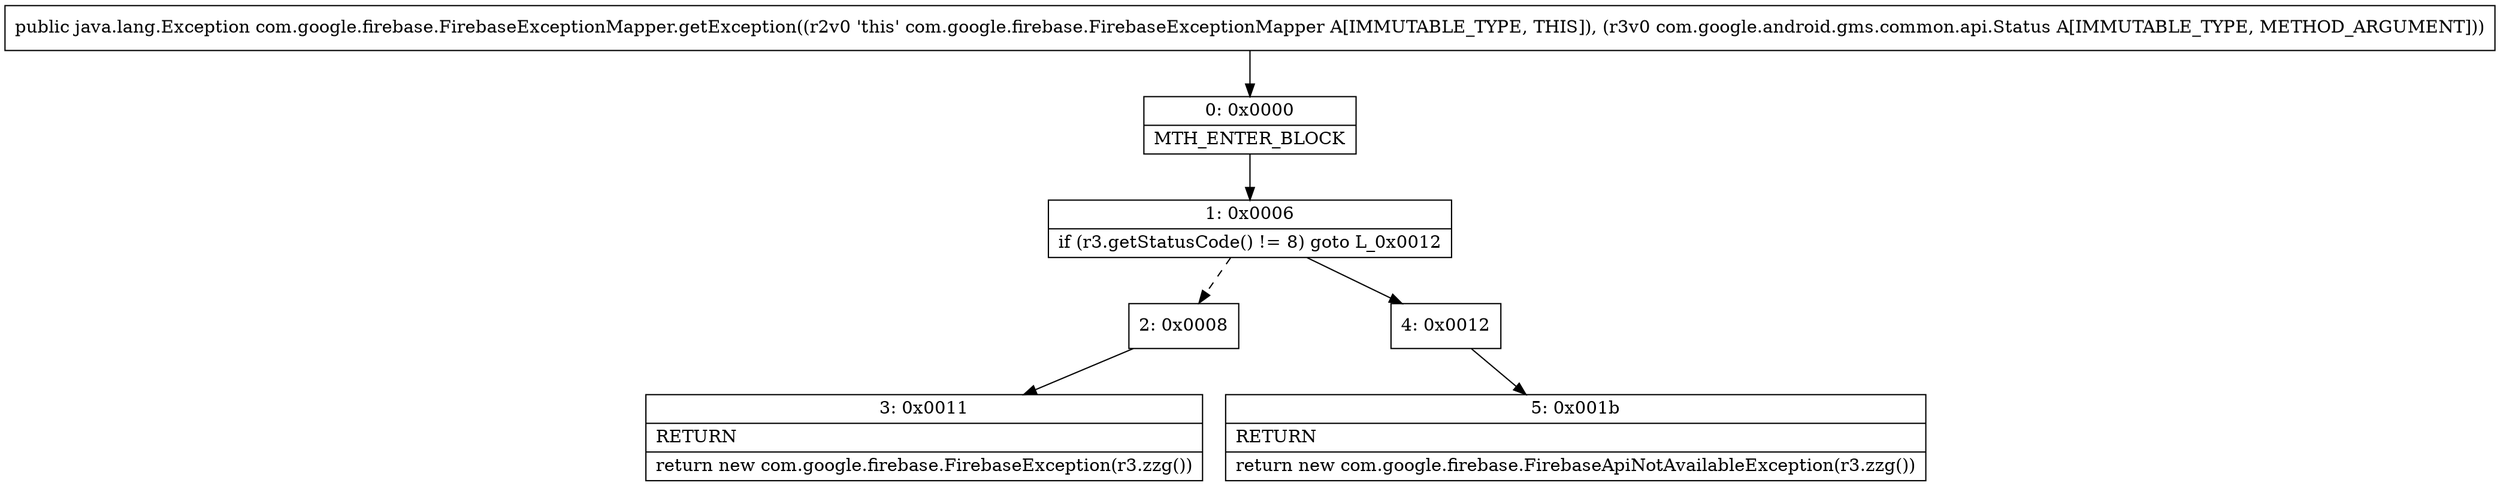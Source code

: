 digraph "CFG forcom.google.firebase.FirebaseExceptionMapper.getException(Lcom\/google\/android\/gms\/common\/api\/Status;)Ljava\/lang\/Exception;" {
Node_0 [shape=record,label="{0\:\ 0x0000|MTH_ENTER_BLOCK\l}"];
Node_1 [shape=record,label="{1\:\ 0x0006|if (r3.getStatusCode() != 8) goto L_0x0012\l}"];
Node_2 [shape=record,label="{2\:\ 0x0008}"];
Node_3 [shape=record,label="{3\:\ 0x0011|RETURN\l|return new com.google.firebase.FirebaseException(r3.zzg())\l}"];
Node_4 [shape=record,label="{4\:\ 0x0012}"];
Node_5 [shape=record,label="{5\:\ 0x001b|RETURN\l|return new com.google.firebase.FirebaseApiNotAvailableException(r3.zzg())\l}"];
MethodNode[shape=record,label="{public java.lang.Exception com.google.firebase.FirebaseExceptionMapper.getException((r2v0 'this' com.google.firebase.FirebaseExceptionMapper A[IMMUTABLE_TYPE, THIS]), (r3v0 com.google.android.gms.common.api.Status A[IMMUTABLE_TYPE, METHOD_ARGUMENT])) }"];
MethodNode -> Node_0;
Node_0 -> Node_1;
Node_1 -> Node_2[style=dashed];
Node_1 -> Node_4;
Node_2 -> Node_3;
Node_4 -> Node_5;
}

